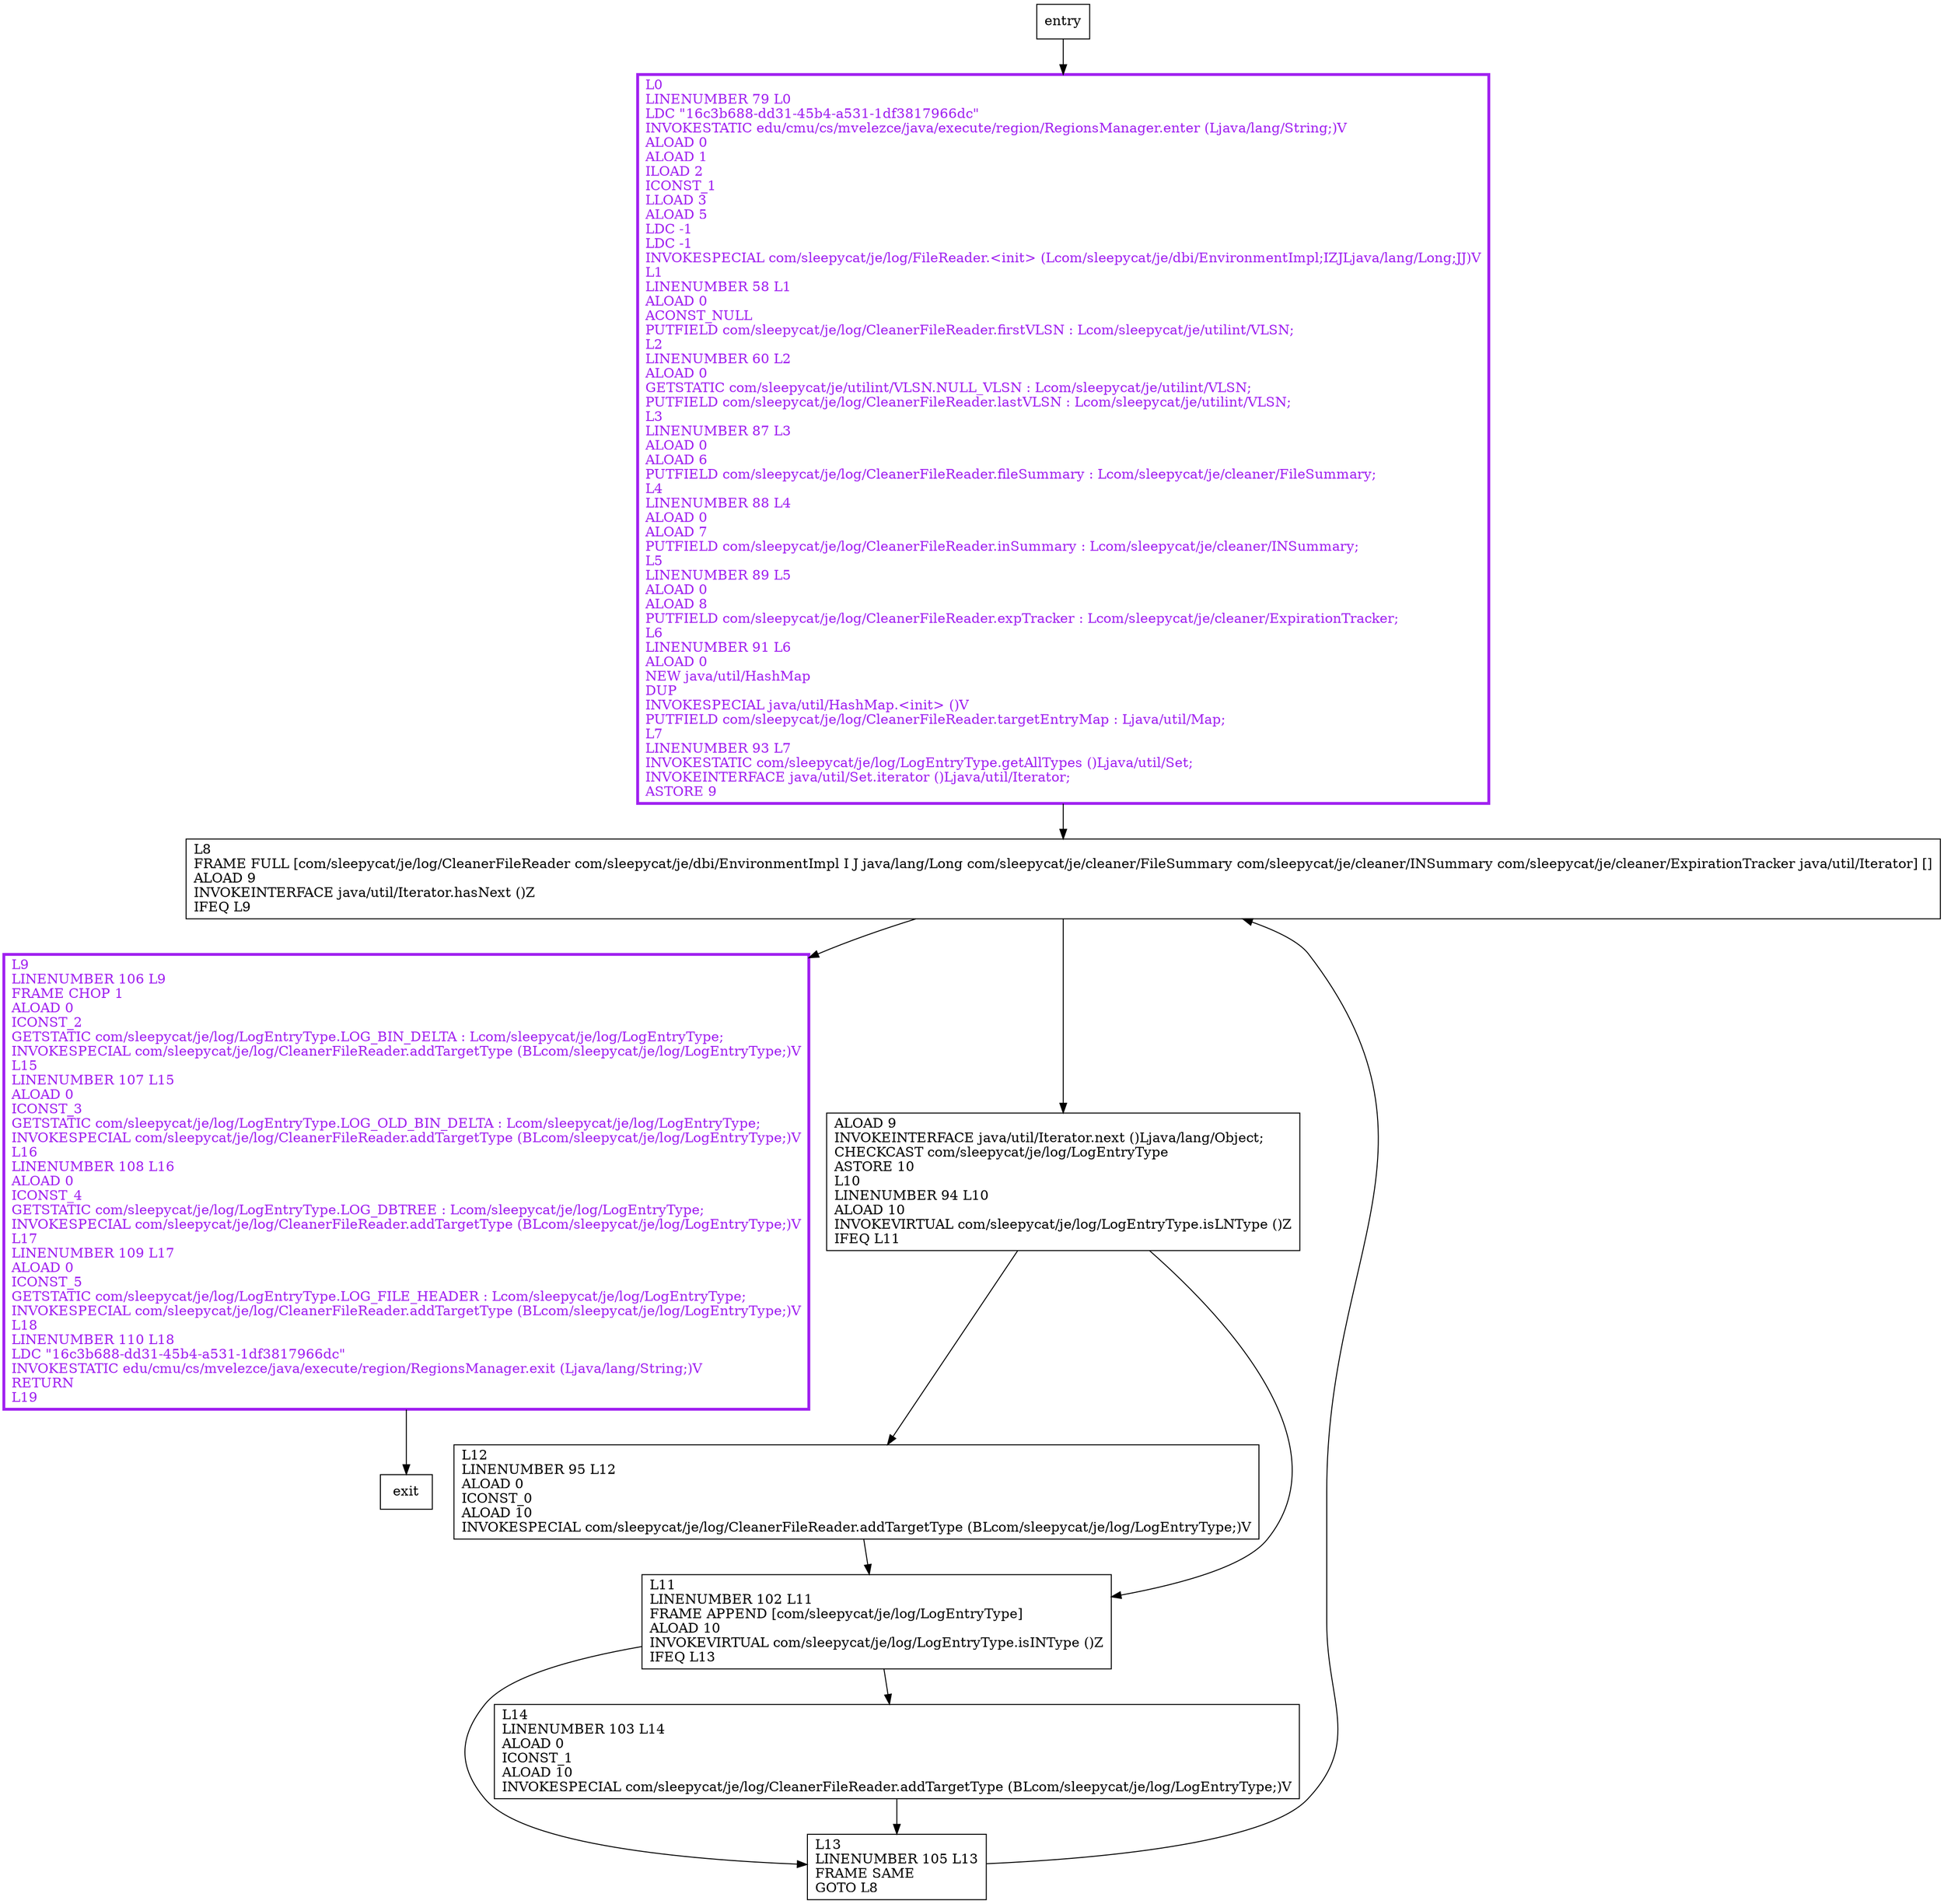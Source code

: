 digraph <init> {
node [shape=record];
1632323352 [label="L8\lFRAME FULL [com/sleepycat/je/log/CleanerFileReader com/sleepycat/je/dbi/EnvironmentImpl I J java/lang/Long com/sleepycat/je/cleaner/FileSummary com/sleepycat/je/cleaner/INSummary com/sleepycat/je/cleaner/ExpirationTracker java/util/Iterator] []\lALOAD 9\lINVOKEINTERFACE java/util/Iterator.hasNext ()Z\lIFEQ L9\l"];
1165719910 [label="L12\lLINENUMBER 95 L12\lALOAD 0\lICONST_0\lALOAD 10\lINVOKESPECIAL com/sleepycat/je/log/CleanerFileReader.addTargetType (BLcom/sleepycat/je/log/LogEntryType;)V\l"];
2138092048 [label="L13\lLINENUMBER 105 L13\lFRAME SAME\lGOTO L8\l"];
1063299627 [label="L9\lLINENUMBER 106 L9\lFRAME CHOP 1\lALOAD 0\lICONST_2\lGETSTATIC com/sleepycat/je/log/LogEntryType.LOG_BIN_DELTA : Lcom/sleepycat/je/log/LogEntryType;\lINVOKESPECIAL com/sleepycat/je/log/CleanerFileReader.addTargetType (BLcom/sleepycat/je/log/LogEntryType;)V\lL15\lLINENUMBER 107 L15\lALOAD 0\lICONST_3\lGETSTATIC com/sleepycat/je/log/LogEntryType.LOG_OLD_BIN_DELTA : Lcom/sleepycat/je/log/LogEntryType;\lINVOKESPECIAL com/sleepycat/je/log/CleanerFileReader.addTargetType (BLcom/sleepycat/je/log/LogEntryType;)V\lL16\lLINENUMBER 108 L16\lALOAD 0\lICONST_4\lGETSTATIC com/sleepycat/je/log/LogEntryType.LOG_DBTREE : Lcom/sleepycat/je/log/LogEntryType;\lINVOKESPECIAL com/sleepycat/je/log/CleanerFileReader.addTargetType (BLcom/sleepycat/je/log/LogEntryType;)V\lL17\lLINENUMBER 109 L17\lALOAD 0\lICONST_5\lGETSTATIC com/sleepycat/je/log/LogEntryType.LOG_FILE_HEADER : Lcom/sleepycat/je/log/LogEntryType;\lINVOKESPECIAL com/sleepycat/je/log/CleanerFileReader.addTargetType (BLcom/sleepycat/je/log/LogEntryType;)V\lL18\lLINENUMBER 110 L18\lLDC \"16c3b688-dd31-45b4-a531-1df3817966dc\"\lINVOKESTATIC edu/cmu/cs/mvelezce/java/execute/region/RegionsManager.exit (Ljava/lang/String;)V\lRETURN\lL19\l"];
2109009862 [label="L0\lLINENUMBER 79 L0\lLDC \"16c3b688-dd31-45b4-a531-1df3817966dc\"\lINVOKESTATIC edu/cmu/cs/mvelezce/java/execute/region/RegionsManager.enter (Ljava/lang/String;)V\lALOAD 0\lALOAD 1\lILOAD 2\lICONST_1\lLLOAD 3\lALOAD 5\lLDC -1\lLDC -1\lINVOKESPECIAL com/sleepycat/je/log/FileReader.\<init\> (Lcom/sleepycat/je/dbi/EnvironmentImpl;IZJLjava/lang/Long;JJ)V\lL1\lLINENUMBER 58 L1\lALOAD 0\lACONST_NULL\lPUTFIELD com/sleepycat/je/log/CleanerFileReader.firstVLSN : Lcom/sleepycat/je/utilint/VLSN;\lL2\lLINENUMBER 60 L2\lALOAD 0\lGETSTATIC com/sleepycat/je/utilint/VLSN.NULL_VLSN : Lcom/sleepycat/je/utilint/VLSN;\lPUTFIELD com/sleepycat/je/log/CleanerFileReader.lastVLSN : Lcom/sleepycat/je/utilint/VLSN;\lL3\lLINENUMBER 87 L3\lALOAD 0\lALOAD 6\lPUTFIELD com/sleepycat/je/log/CleanerFileReader.fileSummary : Lcom/sleepycat/je/cleaner/FileSummary;\lL4\lLINENUMBER 88 L4\lALOAD 0\lALOAD 7\lPUTFIELD com/sleepycat/je/log/CleanerFileReader.inSummary : Lcom/sleepycat/je/cleaner/INSummary;\lL5\lLINENUMBER 89 L5\lALOAD 0\lALOAD 8\lPUTFIELD com/sleepycat/je/log/CleanerFileReader.expTracker : Lcom/sleepycat/je/cleaner/ExpirationTracker;\lL6\lLINENUMBER 91 L6\lALOAD 0\lNEW java/util/HashMap\lDUP\lINVOKESPECIAL java/util/HashMap.\<init\> ()V\lPUTFIELD com/sleepycat/je/log/CleanerFileReader.targetEntryMap : Ljava/util/Map;\lL7\lLINENUMBER 93 L7\lINVOKESTATIC com/sleepycat/je/log/LogEntryType.getAllTypes ()Ljava/util/Set;\lINVOKEINTERFACE java/util/Set.iterator ()Ljava/util/Iterator;\lASTORE 9\l"];
2117304895 [label="L11\lLINENUMBER 102 L11\lFRAME APPEND [com/sleepycat/je/log/LogEntryType]\lALOAD 10\lINVOKEVIRTUAL com/sleepycat/je/log/LogEntryType.isINType ()Z\lIFEQ L13\l"];
1198948431 [label="L14\lLINENUMBER 103 L14\lALOAD 0\lICONST_1\lALOAD 10\lINVOKESPECIAL com/sleepycat/je/log/CleanerFileReader.addTargetType (BLcom/sleepycat/je/log/LogEntryType;)V\l"];
614699954 [label="ALOAD 9\lINVOKEINTERFACE java/util/Iterator.next ()Ljava/lang/Object;\lCHECKCAST com/sleepycat/je/log/LogEntryType\lASTORE 10\lL10\lLINENUMBER 94 L10\lALOAD 10\lINVOKEVIRTUAL com/sleepycat/je/log/LogEntryType.isLNType ()Z\lIFEQ L11\l"];
entry;
exit;
entry -> 2109009862
1632323352 -> 1063299627
1632323352 -> 614699954
1165719910 -> 2117304895
2138092048 -> 1632323352
1063299627 -> exit
2109009862 -> 1632323352
2117304895 -> 2138092048
2117304895 -> 1198948431
1198948431 -> 2138092048
614699954 -> 1165719910
614699954 -> 2117304895
1063299627[fontcolor="purple", penwidth=3, color="purple"];
2109009862[fontcolor="purple", penwidth=3, color="purple"];
}
